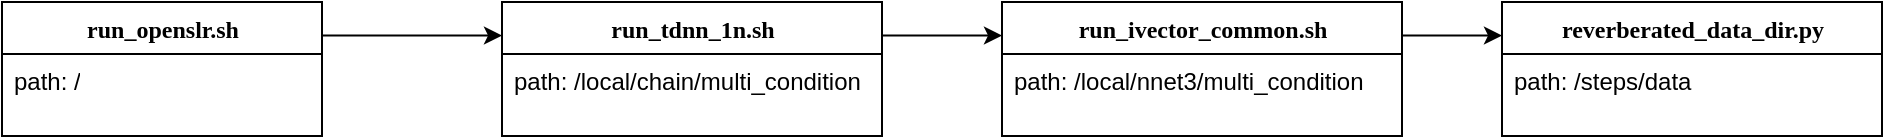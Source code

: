 <mxfile version="14.9.5" type="device"><diagram name="Page-1" id="9f46799a-70d6-7492-0946-bef42562c5a5"><mxGraphModel dx="2370" dy="1175" grid="1" gridSize="10" guides="1" tooltips="1" connect="1" arrows="1" fold="1" page="1" pageScale="1" pageWidth="1100" pageHeight="850" background="none" math="0" shadow="0"><root><mxCell id="0"/><mxCell id="1" parent="0"/><mxCell id="78961159f06e98e8-17" value="run_openslr.sh" style="swimlane;html=1;fontStyle=1;align=center;verticalAlign=top;childLayout=stackLayout;horizontal=1;startSize=26;horizontalStack=0;resizeParent=1;resizeLast=0;collapsible=1;marginBottom=0;swimlaneFillColor=#ffffff;rounded=0;shadow=0;comic=0;labelBackgroundColor=none;strokeWidth=1;fillColor=none;fontFamily=Verdana;fontSize=12" parent="1" vertex="1"><mxGeometry x="90" y="83" width="160" height="67" as="geometry"/></mxCell><mxCell id="78961159f06e98e8-21" value="path: /" style="text;html=1;strokeColor=none;fillColor=none;align=left;verticalAlign=top;spacingLeft=4;spacingRight=4;whiteSpace=wrap;overflow=hidden;rotatable=0;points=[[0,0.5],[1,0.5]];portConstraint=eastwest;" parent="78961159f06e98e8-17" vertex="1"><mxGeometry y="26" width="160" height="26" as="geometry"/></mxCell><mxCell id="78961159f06e98e8-30" value="run_tdnn_1n.sh" style="swimlane;html=1;fontStyle=1;align=center;verticalAlign=top;childLayout=stackLayout;horizontal=1;startSize=26;horizontalStack=0;resizeParent=1;resizeLast=0;collapsible=1;marginBottom=0;swimlaneFillColor=#ffffff;rounded=0;shadow=0;comic=0;labelBackgroundColor=none;strokeWidth=1;fillColor=none;fontFamily=Verdana;fontSize=12" parent="1" vertex="1"><mxGeometry x="340" y="83" width="190" height="67" as="geometry"/></mxCell><mxCell id="78961159f06e98e8-43" value="run_ivector_common.sh" style="swimlane;html=1;fontStyle=1;align=center;verticalAlign=top;childLayout=stackLayout;horizontal=1;startSize=26;horizontalStack=0;resizeParent=1;resizeLast=0;collapsible=1;marginBottom=0;swimlaneFillColor=#ffffff;rounded=0;shadow=0;comic=0;labelBackgroundColor=none;strokeWidth=1;fillColor=none;fontFamily=Verdana;fontSize=12" parent="1" vertex="1"><mxGeometry x="590" y="83" width="200" height="67" as="geometry"/></mxCell><mxCell id="78961159f06e98e8-44" value="path: /local/nnet3/multi_condition" style="text;html=1;strokeColor=none;fillColor=none;align=left;verticalAlign=top;spacingLeft=4;spacingRight=4;whiteSpace=wrap;overflow=hidden;rotatable=0;points=[[0,0.5],[1,0.5]];portConstraint=eastwest;" parent="78961159f06e98e8-43" vertex="1"><mxGeometry y="26" width="200" height="26" as="geometry"/></mxCell><mxCell id="78961159f06e98e8-108" value="reverberated_data_dir.py" style="swimlane;html=1;fontStyle=1;align=center;verticalAlign=top;childLayout=stackLayout;horizontal=1;startSize=26;horizontalStack=0;resizeParent=1;resizeLast=0;collapsible=1;marginBottom=0;swimlaneFillColor=#ffffff;rounded=0;shadow=0;comic=0;labelBackgroundColor=none;strokeWidth=1;fillColor=none;fontFamily=Verdana;fontSize=12" parent="1" vertex="1"><mxGeometry x="840" y="83" width="190" height="67" as="geometry"/></mxCell><mxCell id="78961159f06e98e8-109" value="path: /steps/data" style="text;html=1;strokeColor=none;fillColor=none;align=left;verticalAlign=top;spacingLeft=4;spacingRight=4;whiteSpace=wrap;overflow=hidden;rotatable=0;points=[[0,0.5],[1,0.5]];portConstraint=eastwest;" parent="78961159f06e98e8-108" vertex="1"><mxGeometry y="26" width="190" height="26" as="geometry"/></mxCell><mxCell id="b6WOtAC0oPlk4EQ10xny-3" value="" style="endArrow=classic;html=1;entryX=0;entryY=0.25;entryDx=0;entryDy=0;exitX=1;exitY=0.25;exitDx=0;exitDy=0;" edge="1" parent="1" source="78961159f06e98e8-43" target="78961159f06e98e8-108"><mxGeometry width="50" height="50" relative="1" as="geometry"><mxPoint x="760" y="150" as="sourcePoint"/><mxPoint x="570" y="340" as="targetPoint"/></mxGeometry></mxCell><mxCell id="b6WOtAC0oPlk4EQ10xny-5" value="" style="endArrow=classic;html=1;exitX=1;exitY=0.25;exitDx=0;exitDy=0;entryX=0;entryY=0.25;entryDx=0;entryDy=0;" edge="1" parent="1" source="78961159f06e98e8-30" target="78961159f06e98e8-43"><mxGeometry width="50" height="50" relative="1" as="geometry"><mxPoint x="560" y="122" as="sourcePoint"/><mxPoint x="658" y="122" as="targetPoint"/></mxGeometry></mxCell><mxCell id="b6WOtAC0oPlk4EQ10xny-6" value="" style="endArrow=classic;html=1;exitX=1;exitY=0.25;exitDx=0;exitDy=0;entryX=0;entryY=0.25;entryDx=0;entryDy=0;" edge="1" parent="1" source="78961159f06e98e8-17" target="78961159f06e98e8-30"><mxGeometry width="50" height="50" relative="1" as="geometry"><mxPoint x="250" y="148" as="sourcePoint"/><mxPoint x="360" y="122" as="targetPoint"/></mxGeometry></mxCell><mxCell id="b6WOtAC0oPlk4EQ10xny-8" value="path: /local/chain/multi_condition" style="text;html=1;strokeColor=none;fillColor=none;align=left;verticalAlign=top;spacingLeft=4;spacingRight=4;whiteSpace=wrap;overflow=hidden;rotatable=0;points=[[0,0.5],[1,0.5]];portConstraint=eastwest;container=1;" vertex="1" parent="1"><mxGeometry x="340" y="109" width="210" height="26" as="geometry"/></mxCell></root></mxGraphModel></diagram></mxfile>